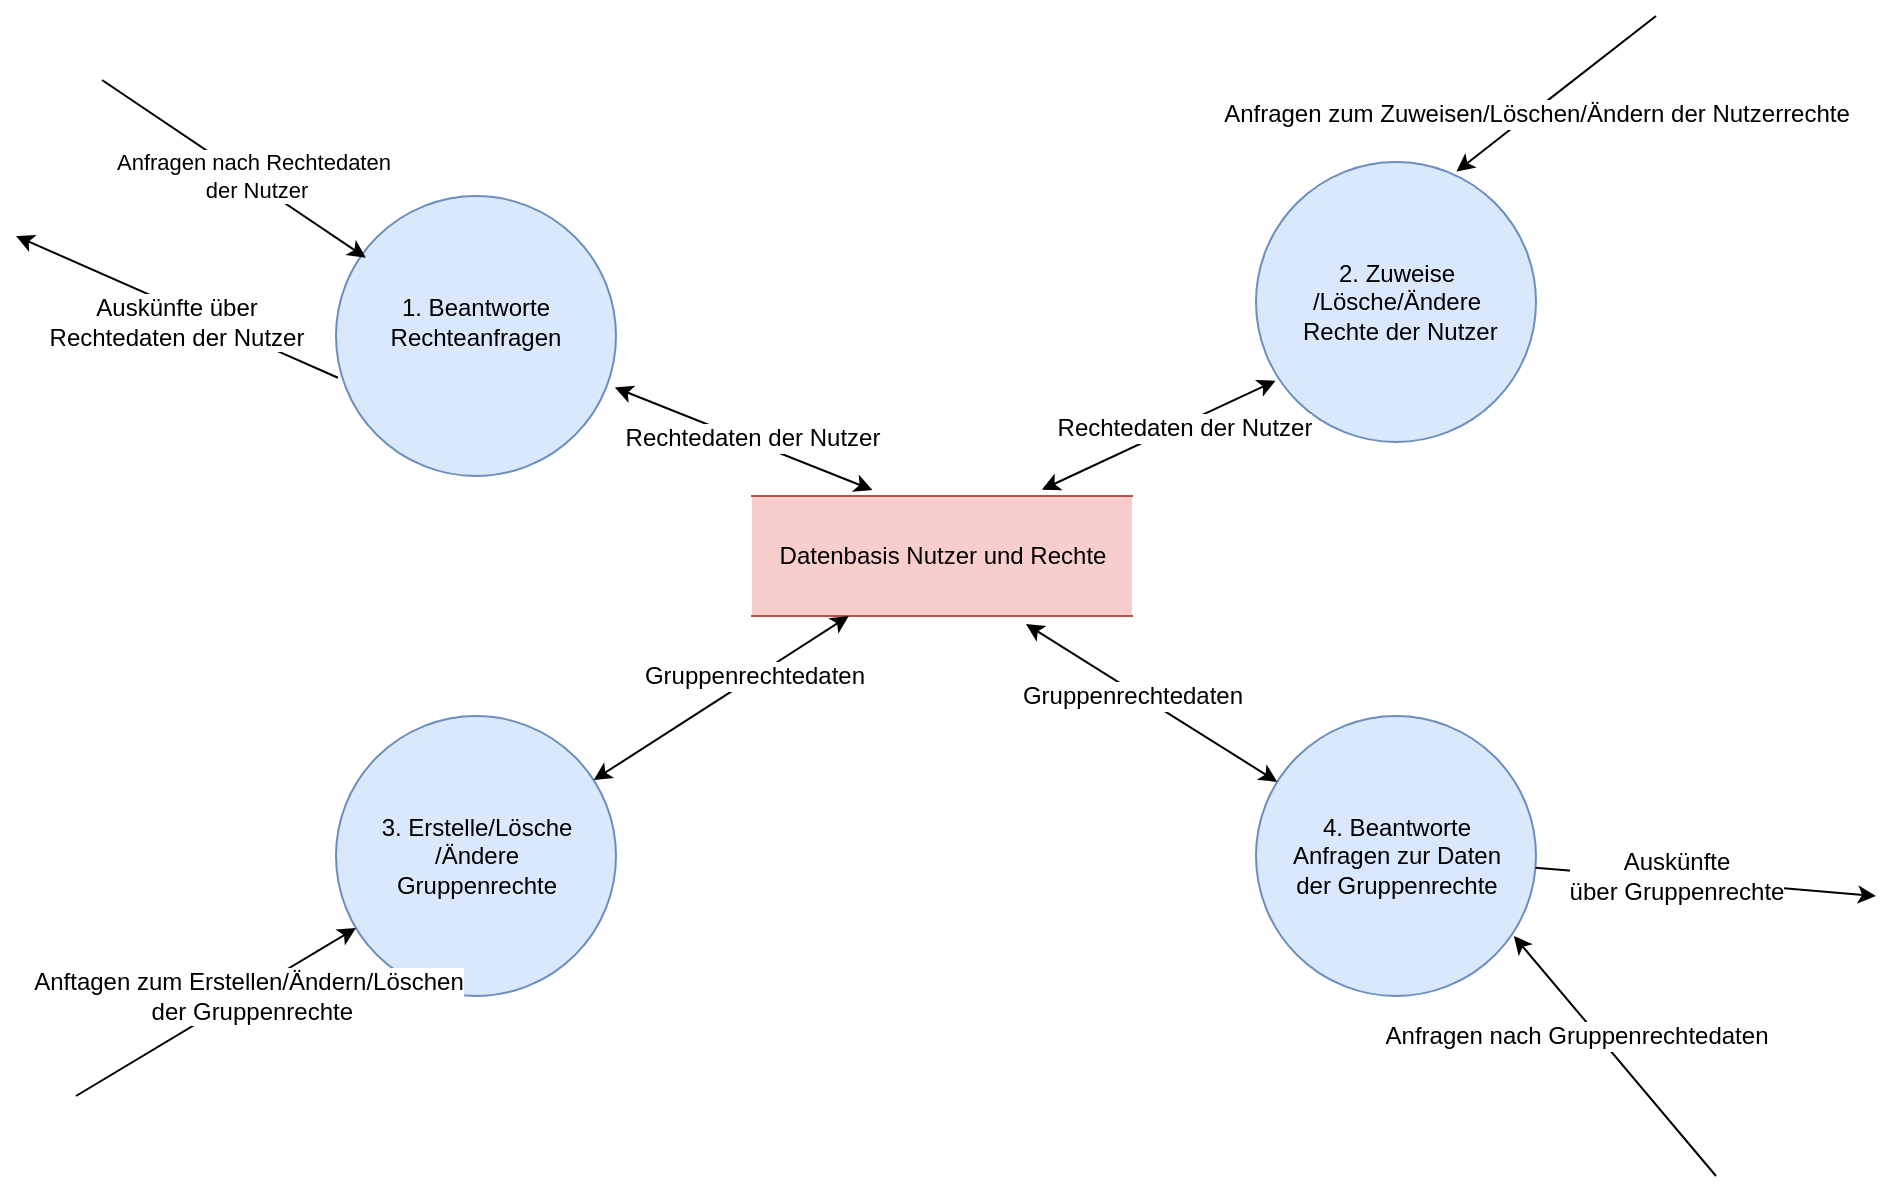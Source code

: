 <mxfile version="12.3.3" type="device" pages="1"><diagram id="RgAgQAW45a-yKv-pqBAC" name="Page-1"><mxGraphModel dx="1785" dy="1717" grid="1" gridSize="10" guides="1" tooltips="1" connect="1" arrows="1" fold="1" page="1" pageScale="1" pageWidth="827" pageHeight="1169" math="0" shadow="0"><root><mxCell id="0"/><mxCell id="1" parent="0"/><mxCell id="LWVAuA2m9f_DEyjzzO-S-3" value="" style="shape=ellipse;html=1;dashed=0;whitespace=wrap;aspect=fixed;perimeter=ellipsePerimeter;fillColor=#dae8fc;strokeColor=#6c8ebf;" parent="1" vertex="1"><mxGeometry x="110" y="80" width="140" height="140" as="geometry"/></mxCell><mxCell id="LWVAuA2m9f_DEyjzzO-S-4" value="2. Zuweise&lt;br&gt;/Lösche/Ändere&lt;br&gt;&amp;nbsp;Rechte der Nutzer" style="shape=ellipse;html=1;dashed=0;whitespace=wrap;aspect=fixed;perimeter=ellipsePerimeter;fillColor=#dae8fc;strokeColor=#6c8ebf;" parent="1" vertex="1"><mxGeometry x="570" y="63" width="140" height="140" as="geometry"/></mxCell><mxCell id="LWVAuA2m9f_DEyjzzO-S-5" value="3. Erstelle/Lösche&lt;br&gt;/Ändere &lt;br&gt;Gruppenrechte" style="shape=ellipse;html=1;dashed=0;whitespace=wrap;aspect=fixed;perimeter=ellipsePerimeter;fillColor=#dae8fc;strokeColor=#6c8ebf;" parent="1" vertex="1"><mxGeometry x="110" y="340" width="140" height="140" as="geometry"/></mxCell><mxCell id="LWVAuA2m9f_DEyjzzO-S-6" value="4. Beantworte &lt;br&gt;Anfragen zur Daten &lt;br&gt;der Gruppenrechte" style="shape=ellipse;html=1;dashed=0;whitespace=wrap;aspect=fixed;perimeter=ellipsePerimeter;fillColor=#dae8fc;strokeColor=#6c8ebf;" parent="1" vertex="1"><mxGeometry x="570" y="340" width="140" height="140" as="geometry"/></mxCell><mxCell id="LWVAuA2m9f_DEyjzzO-S-7" value="Datenbasis Nutzer und Rechte" style="html=1;dashed=0;whitespace=wrap;shape=partialRectangle;right=0;left=0;fillColor=#f8cecc;strokeColor=#b85450;" parent="1" vertex="1"><mxGeometry x="318" y="230" width="190" height="60" as="geometry"/></mxCell><mxCell id="LWVAuA2m9f_DEyjzzO-S-8" value="Anfragen nach Rechtedaten&amp;nbsp;&lt;br&gt;der Nutzer" style="endArrow=classic;html=1;" parent="1" edge="1"><mxGeometry x="0.14" y="3" width="50" height="50" relative="1" as="geometry"><mxPoint x="-7" y="22" as="sourcePoint"/><mxPoint x="124.945" y="110.889" as="targetPoint"/><mxPoint as="offset"/></mxGeometry></mxCell><mxCell id="LWVAuA2m9f_DEyjzzO-S-10" value="1. Beantworte Rechteanfragen" style="text;html=1;strokeColor=none;fillColor=none;align=center;verticalAlign=middle;whiteSpace=wrap;rounded=0;" parent="1" vertex="1"><mxGeometry x="160" y="133" width="40" height="20" as="geometry"/></mxCell><mxCell id="LWVAuA2m9f_DEyjzzO-S-11" value="" style="endArrow=classic;startArrow=classic;html=1;entryX=0.317;entryY=-0.05;entryDx=0;entryDy=0;entryPerimeter=0;exitX=0.996;exitY=0.684;exitDx=0;exitDy=0;exitPerimeter=0;" parent="1" source="LWVAuA2m9f_DEyjzzO-S-3" target="LWVAuA2m9f_DEyjzzO-S-7" edge="1"><mxGeometry width="50" height="50" relative="1" as="geometry"><mxPoint x="-10" y="560" as="sourcePoint"/><mxPoint x="40" y="510" as="targetPoint"/></mxGeometry></mxCell><mxCell id="LWVAuA2m9f_DEyjzzO-S-12" value="Rechtedaten der Nutzer" style="text;html=1;align=center;verticalAlign=middle;resizable=0;points=[];;labelBackgroundColor=#ffffff;" parent="LWVAuA2m9f_DEyjzzO-S-11" vertex="1" connectable="0"><mxGeometry x="0.218" y="-2" relative="1" as="geometry"><mxPoint x="-9" y="-8.5" as="offset"/></mxGeometry></mxCell><mxCell id="LWVAuA2m9f_DEyjzzO-S-13" value="" style="endArrow=classic;html=1;" parent="1" target="LWVAuA2m9f_DEyjzzO-S-5" edge="1"><mxGeometry width="50" height="50" relative="1" as="geometry"><mxPoint x="-20" y="530" as="sourcePoint"/><mxPoint x="40" y="510" as="targetPoint"/></mxGeometry></mxCell><mxCell id="LWVAuA2m9f_DEyjzzO-S-14" value="Anftagen zum Erstellen/Ändern/Löschen&lt;br&gt;&amp;nbsp;der Gruppenrechte" style="text;html=1;align=center;verticalAlign=middle;resizable=0;points=[];;labelBackgroundColor=#ffffff;" parent="LWVAuA2m9f_DEyjzzO-S-13" vertex="1" connectable="0"><mxGeometry x="0.206" y="-1" relative="1" as="geometry"><mxPoint x="1" as="offset"/></mxGeometry></mxCell><mxCell id="LWVAuA2m9f_DEyjzzO-S-16" value="" style="endArrow=classic;html=1;entryX=0.716;entryY=0.034;entryDx=0;entryDy=0;entryPerimeter=0;" parent="1" target="LWVAuA2m9f_DEyjzzO-S-4" edge="1"><mxGeometry width="50" height="50" relative="1" as="geometry"><mxPoint x="770" y="-10" as="sourcePoint"/><mxPoint x="690" y="230" as="targetPoint"/></mxGeometry></mxCell><mxCell id="LWVAuA2m9f_DEyjzzO-S-19" value="Anfragen zum Zuweisen/Löschen/Ändern der Nutzerrechte" style="text;html=1;align=center;verticalAlign=middle;resizable=0;points=[];;labelBackgroundColor=#ffffff;" parent="LWVAuA2m9f_DEyjzzO-S-16" vertex="1" connectable="0"><mxGeometry x="0.224" y="2" relative="1" as="geometry"><mxPoint as="offset"/></mxGeometry></mxCell><mxCell id="LWVAuA2m9f_DEyjzzO-S-21" value="" style="endArrow=classic;startArrow=classic;html=1;" parent="1" source="LWVAuA2m9f_DEyjzzO-S-5" target="LWVAuA2m9f_DEyjzzO-S-7" edge="1"><mxGeometry width="50" height="50" relative="1" as="geometry"><mxPoint x="-30" y="610" as="sourcePoint"/><mxPoint x="20" y="560" as="targetPoint"/></mxGeometry></mxCell><mxCell id="LWVAuA2m9f_DEyjzzO-S-36" value="Gruppenrechtedaten" style="text;html=1;align=center;verticalAlign=middle;resizable=0;points=[];;labelBackgroundColor=#ffffff;" parent="LWVAuA2m9f_DEyjzzO-S-21" vertex="1" connectable="0"><mxGeometry x="0.256" y="1" relative="1" as="geometry"><mxPoint as="offset"/></mxGeometry></mxCell><mxCell id="LWVAuA2m9f_DEyjzzO-S-24" value="" style="endArrow=classic;html=1;entryX=0.921;entryY=0.786;entryDx=0;entryDy=0;entryPerimeter=0;" parent="1" target="LWVAuA2m9f_DEyjzzO-S-6" edge="1"><mxGeometry width="50" height="50" relative="1" as="geometry"><mxPoint x="800" y="570" as="sourcePoint"/><mxPoint x="20" y="560" as="targetPoint"/></mxGeometry></mxCell><mxCell id="LWVAuA2m9f_DEyjzzO-S-25" value="Anfragen nach Gruppenrechtedaten" style="text;html=1;align=center;verticalAlign=middle;resizable=0;points=[];;labelBackgroundColor=#ffffff;" parent="LWVAuA2m9f_DEyjzzO-S-24" vertex="1" connectable="0"><mxGeometry x="0.375" relative="1" as="geometry"><mxPoint x="-0.5" y="12.5" as="offset"/></mxGeometry></mxCell><mxCell id="LWVAuA2m9f_DEyjzzO-S-26" value="" style="endArrow=classic;startArrow=classic;html=1;entryX=0.721;entryY=1.067;entryDx=0;entryDy=0;entryPerimeter=0;" parent="1" source="LWVAuA2m9f_DEyjzzO-S-6" target="LWVAuA2m9f_DEyjzzO-S-7" edge="1"><mxGeometry width="50" height="50" relative="1" as="geometry"><mxPoint x="-30" y="650" as="sourcePoint"/><mxPoint x="20" y="600" as="targetPoint"/></mxGeometry></mxCell><mxCell id="LWVAuA2m9f_DEyjzzO-S-27" value="Gruppenrechtedaten" style="text;html=1;align=center;verticalAlign=middle;resizable=0;points=[];;labelBackgroundColor=#ffffff;" parent="LWVAuA2m9f_DEyjzzO-S-26" vertex="1" connectable="0"><mxGeometry x="0.243" y="-1" relative="1" as="geometry"><mxPoint x="5" y="7" as="offset"/></mxGeometry></mxCell><mxCell id="LWVAuA2m9f_DEyjzzO-S-28" value="" style="endArrow=classic;html=1;" parent="1" source="LWVAuA2m9f_DEyjzzO-S-6" edge="1"><mxGeometry width="50" height="50" relative="1" as="geometry"><mxPoint x="20" y="600" as="sourcePoint"/><mxPoint x="880" y="430" as="targetPoint"/></mxGeometry></mxCell><mxCell id="LWVAuA2m9f_DEyjzzO-S-30" value="Auskünfte &lt;br&gt;über Gruppenrechte" style="text;html=1;align=center;verticalAlign=middle;resizable=0;points=[];;labelBackgroundColor=#ffffff;" parent="LWVAuA2m9f_DEyjzzO-S-28" vertex="1" connectable="0"><mxGeometry x="-0.534" y="-3" relative="1" as="geometry"><mxPoint x="30.5" y="-2" as="offset"/></mxGeometry></mxCell><mxCell id="LWVAuA2m9f_DEyjzzO-S-31" value="" style="endArrow=classic;html=1;entryX=0.007;entryY=0.649;entryDx=0;entryDy=0;entryPerimeter=0;exitX=0.007;exitY=0.649;exitDx=0;exitDy=0;exitPerimeter=0;" parent="1" source="LWVAuA2m9f_DEyjzzO-S-3" edge="1"><mxGeometry width="50" height="50" relative="1" as="geometry"><mxPoint x="20" y="600" as="sourcePoint"/><mxPoint x="-50" y="100" as="targetPoint"/></mxGeometry></mxCell><mxCell id="LWVAuA2m9f_DEyjzzO-S-33" value="Auskünfte über &lt;br&gt;Rechtedaten der Nutzer" style="text;html=1;align=center;verticalAlign=middle;resizable=0;points=[];;labelBackgroundColor=#ffffff;" parent="LWVAuA2m9f_DEyjzzO-S-31" vertex="1" connectable="0"><mxGeometry x="-0.317" y="5" relative="1" as="geometry"><mxPoint x="-24" y="-8.5" as="offset"/></mxGeometry></mxCell><mxCell id="LWVAuA2m9f_DEyjzzO-S-34" value="" style="endArrow=classic;startArrow=classic;html=1;entryX=0.07;entryY=0.781;entryDx=0;entryDy=0;entryPerimeter=0;exitX=0.763;exitY=-0.053;exitDx=0;exitDy=0;exitPerimeter=0;" parent="1" source="LWVAuA2m9f_DEyjzzO-S-7" target="LWVAuA2m9f_DEyjzzO-S-4" edge="1"><mxGeometry width="50" height="50" relative="1" as="geometry"><mxPoint x="-60" y="650" as="sourcePoint"/><mxPoint x="-10" y="600" as="targetPoint"/></mxGeometry></mxCell><mxCell id="LWVAuA2m9f_DEyjzzO-S-35" value="Rechtedaten der Nutzer" style="text;html=1;align=center;verticalAlign=middle;resizable=0;points=[];;labelBackgroundColor=#ffffff;" parent="LWVAuA2m9f_DEyjzzO-S-34" vertex="1" connectable="0"><mxGeometry x="0.205" y="-2" relative="1" as="geometry"><mxPoint as="offset"/></mxGeometry></mxCell></root></mxGraphModel></diagram></mxfile>